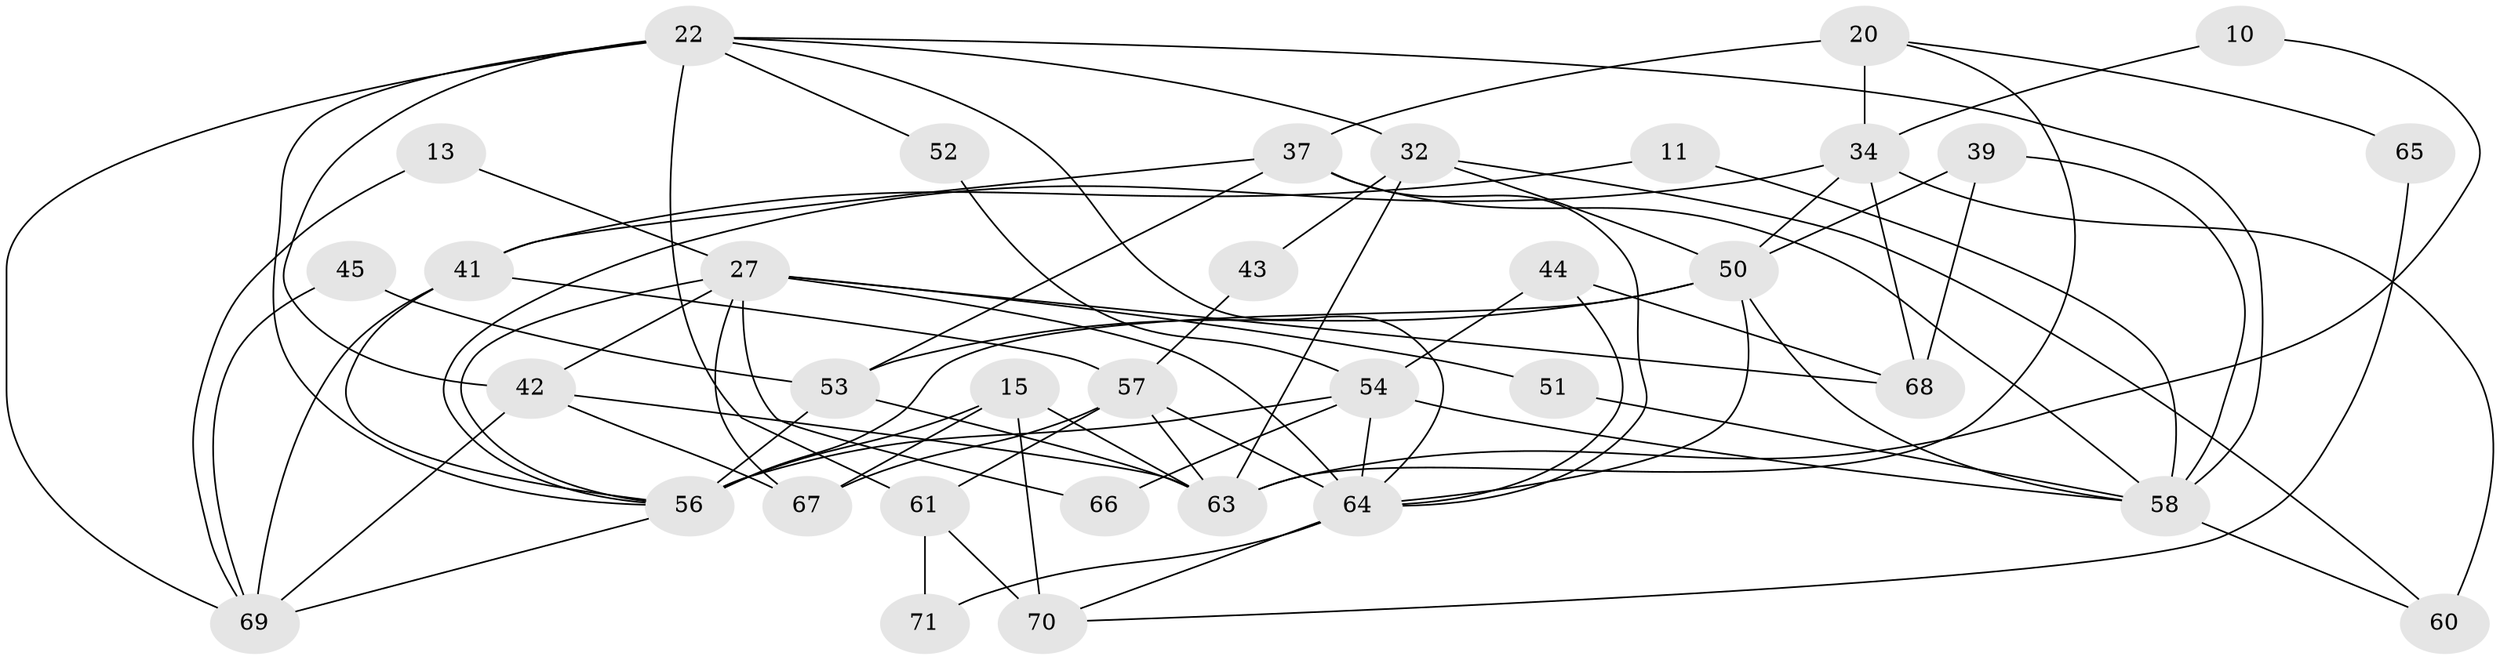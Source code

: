 // original degree distribution, {5: 0.11267605633802817, 3: 0.23943661971830985, 2: 0.18309859154929578, 6: 0.08450704225352113, 4: 0.29577464788732394, 7: 0.028169014084507043, 8: 0.04225352112676056, 9: 0.014084507042253521}
// Generated by graph-tools (version 1.1) at 2025/52/03/04/25 21:52:11]
// undirected, 35 vertices, 79 edges
graph export_dot {
graph [start="1"]
  node [color=gray90,style=filled];
  10;
  11;
  13;
  15;
  20 [super="+8"];
  22 [super="+9"];
  27 [super="+7+25"];
  32;
  34 [super="+1"];
  37 [super="+17"];
  39 [super="+19"];
  41 [super="+26"];
  42 [super="+29"];
  43;
  44;
  45;
  50 [super="+21+47"];
  51;
  52;
  53 [super="+49"];
  54 [super="+16+18"];
  56 [super="+55"];
  57;
  58 [super="+24"];
  60 [super="+5"];
  61 [super="+59"];
  63 [super="+48+62"];
  64 [super="+31+30"];
  65;
  66 [super="+36"];
  67;
  68 [super="+46"];
  69 [super="+33+38"];
  70;
  71;
  10 -- 34;
  10 -- 63;
  11 -- 58;
  11 -- 41;
  13 -- 69;
  13 -- 27;
  15 -- 67;
  15 -- 56;
  15 -- 70;
  15 -- 63;
  20 -- 37;
  20 -- 65;
  20 -- 34 [weight=2];
  20 -- 63;
  22 -- 32;
  22 -- 58 [weight=2];
  22 -- 69 [weight=2];
  22 -- 52;
  22 -- 61;
  22 -- 56;
  22 -- 42;
  22 -- 64;
  27 -- 56 [weight=2];
  27 -- 51;
  27 -- 66 [weight=2];
  27 -- 67;
  27 -- 68 [weight=3];
  27 -- 42 [weight=3];
  27 -- 64 [weight=2];
  32 -- 43;
  32 -- 60;
  32 -- 50;
  32 -- 63;
  34 -- 68 [weight=2];
  34 -- 50;
  34 -- 60;
  34 -- 56;
  37 -- 41;
  37 -- 58;
  37 -- 64;
  37 -- 53;
  39 -- 58 [weight=2];
  39 -- 68;
  39 -- 50 [weight=2];
  41 -- 56;
  41 -- 57 [weight=2];
  41 -- 69;
  42 -- 63;
  42 -- 69 [weight=2];
  42 -- 67;
  43 -- 57;
  44 -- 68;
  44 -- 54;
  44 -- 64;
  45 -- 69;
  45 -- 53;
  50 -- 56 [weight=3];
  50 -- 53;
  50 -- 58;
  50 -- 64 [weight=2];
  51 -- 58 [weight=2];
  52 -- 54;
  53 -- 63 [weight=2];
  53 -- 56;
  54 -- 66;
  54 -- 58 [weight=2];
  54 -- 56 [weight=3];
  54 -- 64;
  56 -- 69 [weight=2];
  57 -- 63;
  57 -- 67;
  57 -- 61;
  57 -- 64 [weight=2];
  58 -- 60;
  61 -- 70 [weight=2];
  61 -- 71;
  64 -- 70;
  64 -- 71;
  65 -- 70;
}
